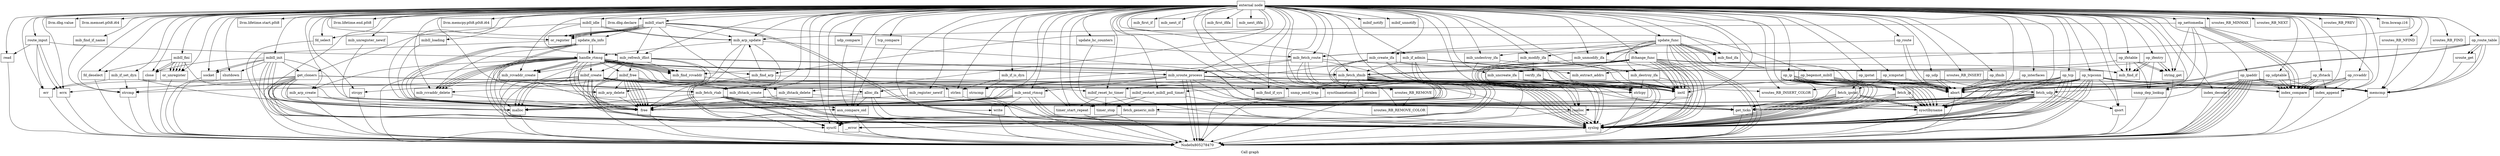 digraph "Call graph" {
	label="Call graph";

	Node0x805278440 [shape=record,label="{external node}"];
	Node0x805278440 -> Node0x8052784d0;
	Node0x805278440 -> Node0x805278770;
	Node0x805278440 -> Node0x8052788f0;
	Node0x805278440 -> Node0x805278bf0;
	Node0x805278440 -> Node0x805278cb0;
	Node0x805278440 -> Node0x805278d10;
	Node0x805278440 -> Node0x805278c50;
	Node0x805278440 -> Node0x805278d70;
	Node0x805278440 -> Node0x805278950;
	Node0x805278440 -> Node0x805278590;
	Node0x805278440 -> Node0x8052789b0;
	Node0x805278440 -> Node0x805278a70;
	Node0x805278440 -> Node0x805278b30;
	Node0x805278440 -> Node0x805279370;
	Node0x805278440 -> Node0x805278b90;
	Node0x805278440 -> Node0x805279550;
	Node0x805278440 -> Node0x8052793d0;
	Node0x805278440 -> Node0x805279430;
	Node0x805278440 -> Node0x805279490;
	Node0x805278440 -> Node0x805278e30;
	Node0x805278440 -> Node0x8052794f0;
	Node0x805278440 -> Node0x8052795b0;
	Node0x805278440 -> Node0x8052791f0;
	Node0x805278440 -> Node0x805279310;
	Node0x805278440 -> Node0x805279610;
	Node0x805278440 -> Node0x8052796d0;
	Node0x805278440 -> Node0x8052798b0;
	Node0x805278440 -> Node0x805279070;
	Node0x805278440 -> Node0x8052799d0;
	Node0x805278440 -> Node0x8052787d0;
	Node0x805278440 -> Node0x805279cd0;
	Node0x805278440 -> Node0x805279d30;
	Node0x805278440 -> Node0x805278f50;
	Node0x805278440 -> Node0x805278fb0;
	Node0x805278440 -> Node0x805279af0;
	Node0x805278440 -> Node0x805279b50;
	Node0x805278440 -> Node0x805278e90;
	Node0x805278440 -> Node0x805279bb0;
	Node0x805278440 -> Node0x805279970;
	Node0x805278440 -> Node0x805279a30;
	Node0x805278440 -> Node0x805279a90;
	Node0x805278440 -> Node0x805279850;
	Node0x805278440 -> Node0x805278530;
	Node0x805278440 -> Node0x805278dd0;
	Node0x805278440 -> Node0x805278830;
	Node0x805278440 -> Node0x805278650;
	Node0x805278440 -> Node0x805278890;
	Node0x805278440 -> Node0x8052785f0;
	Node0x805278440 -> Node0x8052786b0;
	Node0x805278440 -> Node0x805279d90;
	Node0x805278440 -> Node0x805279df0;
	Node0x805278440 -> Node0x805279e50;
	Node0x805278440 -> Node0x805279eb0;
	Node0x805278440 -> Node0x805279f10;
	Node0x805278440 -> Node0x805279f70;
	Node0x805278440 -> Node0x805279fd0;
	Node0x805278440 -> Node0x8052ae030;
	Node0x805278440 -> Node0x8052ae090;
	Node0x805278440 -> Node0x8052ae0f0;
	Node0x805278440 -> Node0x8052ae150;
	Node0x805278440 -> Node0x8052ae1b0;
	Node0x805278440 -> Node0x8052ae210;
	Node0x805278440 -> Node0x8052ae270;
	Node0x805278440 -> Node0x8052ae2d0;
	Node0x805278440 -> Node0x8052ae330;
	Node0x805278440 -> Node0x8052ae390;
	Node0x805278440 -> Node0x8052ae3f0;
	Node0x805278440 -> Node0x8052ae450;
	Node0x805278440 -> Node0x8052ae4b0;
	Node0x805278440 -> Node0x8052ae510;
	Node0x805278440 -> Node0x8052ae5d0;
	Node0x805278440 -> Node0x8052ae630;
	Node0x805278440 -> Node0x8052ae690;
	Node0x805278440 -> Node0x8052ae6f0;
	Node0x805278440 -> Node0x8052ae750;
	Node0x805278440 -> Node0x8052ae7b0;
	Node0x805278440 -> Node0x8052ae810;
	Node0x805278440 -> Node0x805279c10;
	Node0x805278440 -> Node0x805279c70;
	Node0x805278440 -> Node0x8052ae870;
	Node0x805278440 -> Node0x8052ae8d0;
	Node0x805278440 -> Node0x8052ae930;
	Node0x805278440 -> Node0x8052ae990;
	Node0x805278440 -> Node0x8052ae9f0;
	Node0x805278440 -> Node0x8052aeb10;
	Node0x805278440 -> Node0x8052aea50;
	Node0x805278440 -> Node0x8052aeab0;
	Node0x805278440 -> Node0x8052aeb70;
	Node0x805278440 -> Node0x8052aebd0;
	Node0x805278440 -> Node0x8052aec90;
	Node0x805278440 -> Node0x8052aed50;
	Node0x805278440 -> Node0x8052aedb0;
	Node0x805278440 -> Node0x8052aee10;
	Node0x805278440 -> Node0x8052aee70;
	Node0x805278440 -> Node0x805279730;
	Node0x805278440 -> Node0x805279790;
	Node0x805278440 -> Node0x8052792b0;
	Node0x805278440 -> Node0x8052aeed0;
	Node0x805278440 -> Node0x8052790d0;
	Node0x805278440 -> Node0x805279130;
	Node0x805278440 -> Node0x805279250;
	Node0x805278440 -> Node0x8052aef30;
	Node0x805278440 -> Node0x8052797f0;
	Node0x805278440 -> Node0x8052aef90;
	Node0x805278440 -> Node0x8052aeff0;
	Node0x805278440 -> Node0x8052af050;
	Node0x805278440 -> Node0x8052af0b0;
	Node0x805278440 -> Node0x8052af110;
	Node0x805278440 -> Node0x805278ad0;
	Node0x805278440 -> Node0x8052af170;
	Node0x805278440 -> Node0x8052af1d0;
	Node0x805278440 -> Node0x8052af230;
	Node0x805278440 -> Node0x8052af2f0;
	Node0x805278440 -> Node0x8052af350;
	Node0x805278440 -> Node0x8052af3b0;
	Node0x805278440 -> Node0x8052af410;
	Node0x805278440 -> Node0x8052af470;
	Node0x805278440 -> Node0x8052af530;
	Node0x805278440 -> Node0x8052af590;
	Node0x805278440 -> Node0x8052af4d0;
	Node0x805278440 -> Node0x8052af5f0;
	Node0x805278440 -> Node0x8052af6b0;
	Node0x805278440 -> Node0x8052af710;
	Node0x8052784d0 [shape=record,label="{mibII_init}"];
	Node0x8052784d0 -> Node0x805278530;
	Node0x8052784d0 -> Node0x805278590;
	Node0x8052784d0 -> Node0x805278590;
	Node0x8052784d0 -> Node0x8052785f0;
	Node0x8052784d0 -> Node0x805278590;
	Node0x8052784d0 -> Node0x8052785f0;
	Node0x8052784d0 -> Node0x805278590;
	Node0x8052784d0 -> Node0x805278650;
	Node0x8052784d0 -> Node0x8052786b0;
	Node0x8052784d0 -> Node0x805278710;
	Node0x805278770 [shape=record,label="{mibII_fini}"];
	Node0x805278770 -> Node0x8052787d0;
	Node0x805278770 -> Node0x805278830;
	Node0x805278770 -> Node0x805278650;
	Node0x805278770 -> Node0x805278650;
	Node0x805278770 -> Node0x805278890;
	Node0x805278770 -> Node0x805278890;
	Node0x805278770 -> Node0x805278890;
	Node0x805278770 -> Node0x805278890;
	Node0x805278770 -> Node0x805278890;
	Node0x8052788f0 [shape=record,label="{mibII_start}"];
	Node0x8052788f0 -> Node0x805278950;
	Node0x8052788f0 -> Node0x805278590;
	Node0x8052788f0 -> Node0x8052789b0;
	Node0x8052788f0 -> Node0x805278a10;
	Node0x8052788f0 -> Node0x805278a70;
	Node0x8052788f0 -> Node0x805278ad0;
	Node0x8052788f0 -> Node0x805278b30;
	Node0x8052788f0 -> Node0x805278b30;
	Node0x8052788f0 -> Node0x805278b30;
	Node0x8052788f0 -> Node0x805278b30;
	Node0x8052788f0 -> Node0x805278b30;
	Node0x8052788f0 -> Node0x805278b90;
	Node0x8052788f0 -> Node0x805278590;
	Node0x805278bf0 [shape=record,label="{mibII_loading}"];
	Node0x805278bf0 -> Node0x805278c50;
	Node0x805278cb0 [shape=record,label="{llvm.dbg.value}"];
	Node0x805278d10 [shape=record,label="{llvm.memset.p0i8.i64}"];
	Node0x805278c50 [shape=record,label="{free}"];
	Node0x805278c50 -> Node0x805278470;
	Node0x805278d70 [shape=record,label="{route_input}"];
	Node0x805278d70 -> Node0x805278dd0;
	Node0x805278d70 -> Node0x805278e30;
	Node0x805278d70 -> Node0x805278e90;
	Node0x805278d70 -> Node0x805278e90;
	Node0x805278d70 -> Node0x805278ef0;
	Node0x805278950 [shape=record,label="{fd_select}"];
	Node0x805278950 -> Node0x805278470;
	Node0x805278590 [shape=record,label="{syslog}"];
	Node0x805278590 -> Node0x805278470;
	Node0x8052789b0 [shape=record,label="{mib_refresh_iflist}"];
	Node0x8052789b0 -> Node0x805278530;
	Node0x8052789b0 -> Node0x805278590;
	Node0x8052789b0 -> Node0x805278f50;
	Node0x8052789b0 -> Node0x805278fb0;
	Node0x8052789b0 -> Node0x805278590;
	Node0x8052789b0 -> Node0x805279010;
	Node0x8052789b0 -> Node0x805279070;
	Node0x8052789b0 -> Node0x8052790d0;
	Node0x8052789b0 -> Node0x805279130;
	Node0x8052789b0 -> Node0x805278470;
	Node0x8052789b0 -> Node0x805279190;
	Node0x805278a10 [shape=record,label="{update_ifa_info}"];
	Node0x805278a10 -> Node0x8052791f0;
	Node0x805278a10 -> Node0x805278ef0;
	Node0x805278a10 -> Node0x805278c50;
	Node0x805278a10 -> Node0x8052791f0;
	Node0x805278a10 -> Node0x805278c50;
	Node0x805278a10 -> Node0x805279250;
	Node0x805278a10 -> Node0x805278ef0;
	Node0x805278a10 -> Node0x805278c50;
	Node0x805278a70 [shape=record,label="{mib_arp_update}"];
	Node0x805278a70 -> Node0x8052791f0;
	Node0x805278a70 -> Node0x805278ef0;
	Node0x805278a70 -> Node0x805278c50;
	Node0x805278a70 -> Node0x8052792b0;
	Node0x805278a70 -> Node0x805279310;
	Node0x805278b30 [shape=record,label="{or_register}"];
	Node0x805278b30 -> Node0x805278470;
	Node0x805279370 [shape=record,label="{mibII_idle}"];
	Node0x805279370 -> Node0x805278710;
	Node0x805279370 -> Node0x8052789b0;
	Node0x805279370 -> Node0x805278a10;
	Node0x805279370 -> Node0x805278a70;
	Node0x805279370 -> Node0x805278a70;
	Node0x8052787d0 [shape=record,label="{timer_stop}"];
	Node0x8052787d0 -> Node0x805278470;
	Node0x805278b90 [shape=record,label="{timer_start_repeat}"];
	Node0x805278b90 -> Node0x805278470;
	Node0x805278710 [shape=record,label="{get_cloners}"];
	Node0x805278710 -> Node0x8052793d0;
	Node0x805278710 -> Node0x805278590;
	Node0x805278710 -> Node0x805279430;
	Node0x805278710 -> Node0x805278590;
	Node0x805278710 -> Node0x8052793d0;
	Node0x805278710 -> Node0x805278590;
	Node0x805278710 -> Node0x805278c50;
	Node0x805278710 -> Node0x805279490;
	Node0x805278710 -> Node0x805279430;
	Node0x805278710 -> Node0x805278e30;
	Node0x805278710 -> Node0x8052794f0;
	Node0x805278710 -> Node0x805278c50;
	Node0x805279550 [shape=record,label="{llvm.lifetime.start.p0i8}"];
	Node0x8052793d0 [shape=record,label="{ioctl}"];
	Node0x8052793d0 -> Node0x805278470;
	Node0x805279430 [shape=record,label="{malloc}"];
	Node0x805279430 -> Node0x805278470;
	Node0x805279490 [shape=record,label="{strcmp}"];
	Node0x805279490 -> Node0x805278470;
	Node0x805278e30 [shape=record,label="{err}"];
	Node0x805278e30 -> Node0x805278470;
	Node0x8052794f0 [shape=record,label="{strlcpy}"];
	Node0x8052794f0 -> Node0x805278470;
	Node0x8052795b0 [shape=record,label="{llvm.lifetime.end.p0i8}"];
	Node0x8052791f0 [shape=record,label="{mib_fetch_rtab}"];
	Node0x8052791f0 -> Node0x805278f50;
	Node0x8052791f0 -> Node0x805278590;
	Node0x8052791f0 -> Node0x805279430;
	Node0x8052791f0 -> Node0x805278590;
	Node0x8052791f0 -> Node0x805278c50;
	Node0x8052791f0 -> Node0x805278f50;
	Node0x8052791f0 -> Node0x805278fb0;
	Node0x8052791f0 -> Node0x805278590;
	Node0x8052791f0 -> Node0x805278c50;
	Node0x8052791f0 -> Node0x805279610;
	Node0x805278ef0 [shape=record,label="{handle_rtmsg}"];
	Node0x805278ef0 -> Node0x805278590;
	Node0x805278ef0 -> Node0x805278590;
	Node0x805278ef0 -> Node0x805279670;
	Node0x805278ef0 -> Node0x805278c50;
	Node0x805278ef0 -> Node0x8052790d0;
	Node0x805278ef0 -> Node0x805278590;
	Node0x805278ef0 -> Node0x805279130;
	Node0x805278ef0 -> Node0x8052790d0;
	Node0x805278ef0 -> Node0x805279250;
	Node0x805278ef0 -> Node0x8052790d0;
	Node0x805278ef0 -> Node0x805279250;
	Node0x805278ef0 -> Node0x805278c50;
	Node0x805278ef0 -> Node0x8052790d0;
	Node0x805278ef0 -> Node0x805279250;
	Node0x805278ef0 -> Node0x805279610;
	Node0x805278ef0 -> Node0x805278c50;
	Node0x805278ef0 -> Node0x8052796d0;
	Node0x805278ef0 -> Node0x8052790d0;
	Node0x805278ef0 -> Node0x805279250;
	Node0x805278ef0 -> Node0x805279130;
	Node0x805278ef0 -> Node0x805279070;
	Node0x805278ef0 -> Node0x805279010;
	Node0x805278ef0 -> Node0x805279070;
	Node0x805278ef0 -> Node0x8052790d0;
	Node0x805278ef0 -> Node0x805279130;
	Node0x805278ef0 -> Node0x805278470;
	Node0x805278ef0 -> Node0x805279190;
	Node0x805278ef0 -> Node0x805279730;
	Node0x805278ef0 -> Node0x805279790;
	Node0x805278ef0 -> Node0x8052797f0;
	Node0x805278ef0 -> Node0x8052797f0;
	Node0x805279310 [shape=record,label="{get_ticks}"];
	Node0x805279310 -> Node0x805278470;
	Node0x805279670 [shape=record,label="{alloc_ifa}"];
	Node0x805279670 -> Node0x805279430;
	Node0x805279670 -> Node0x805278590;
	Node0x805279670 -> Node0x805278470;
	Node0x805279670 -> Node0x805279850;
	Node0x805279610 [shape=record,label="{realloc}"];
	Node0x805279610 -> Node0x805278470;
	Node0x8052796d0 [shape=record,label="{memcmp}"];
	Node0x8052796d0 -> Node0x805278470;
	Node0x8052798b0 [shape=record,label="{llvm.memcpy.p0i8.p0i8.i64}"];
	Node0x805279070 [shape=record,label="{mib_fetch_ifmib}"];
	Node0x805279070 -> Node0x805279910;
	Node0x805279070 -> Node0x805279970;
	Node0x805279070 -> Node0x8052799d0;
	Node0x805279070 -> Node0x805278f50;
	Node0x805279070 -> Node0x805278590;
	Node0x805279070 -> Node0x805279610;
	Node0x805279070 -> Node0x805278f50;
	Node0x805279070 -> Node0x805278590;
	Node0x805279070 -> Node0x805279a30;
	Node0x805279070 -> Node0x805278590;
	Node0x805279070 -> Node0x805278f50;
	Node0x805279070 -> Node0x805278590;
	Node0x805279070 -> Node0x805279430;
	Node0x805279070 -> Node0x805278590;
	Node0x805279070 -> Node0x8052794f0;
	Node0x805279070 -> Node0x8052793d0;
	Node0x805279070 -> Node0x805278c50;
	Node0x805279070 -> Node0x805278fb0;
	Node0x805279070 -> Node0x805278590;
	Node0x805279070 -> Node0x805278c50;
	Node0x805279070 -> Node0x805278590;
	Node0x805279070 -> Node0x805279a90;
	Node0x805279070 -> Node0x805279610;
	Node0x805279070 -> Node0x805279310;
	Node0x805279010 [shape=record,label="{mibif_create}"];
	Node0x805279010 -> Node0x805279430;
	Node0x805279010 -> Node0x805278590;
	Node0x805279010 -> Node0x805279430;
	Node0x805279010 -> Node0x805278590;
	Node0x805279010 -> Node0x805278c50;
	Node0x805279010 -> Node0x8052794f0;
	Node0x805279010 -> Node0x8052794f0;
	Node0x805279010 -> Node0x805279af0;
	Node0x805279010 -> Node0x805279b50;
	Node0x805279010 -> Node0x805279490;
	Node0x805279010 -> Node0x805278e90;
	Node0x805279010 -> Node0x805279430;
	Node0x805279010 -> Node0x805278590;
	Node0x805279010 -> Node0x805278c50;
	Node0x805279010 -> Node0x805279bb0;
	Node0x805279010 -> Node0x805279310;
	Node0x805279010 -> Node0x805279c10;
	Node0x805279010 -> Node0x805279c10;
	Node0x805279190 [shape=record,label="{mibif_free}"];
	Node0x805279190 -> Node0x805278470;
	Node0x805279190 -> Node0x805279c70;
	Node0x805279190 -> Node0x805279c70;
	Node0x805279190 -> Node0x8052799d0;
	Node0x805279190 -> Node0x805278c50;
	Node0x805279190 -> Node0x805278c50;
	Node0x805279190 -> Node0x805278c50;
	Node0x805279190 -> Node0x805278c50;
	Node0x805279190 -> Node0x805278c50;
	Node0x805279190 -> Node0x805279250;
	Node0x805279190 -> Node0x8052792b0;
	Node0x805279190 -> Node0x805278c50;
	Node0x8052799d0 [shape=record,label="{mibif_reset_hc_timer}"];
	Node0x8052799d0 -> Node0x8052787d0;
	Node0x8052799d0 -> Node0x805279910;
	Node0x8052799d0 -> Node0x805278b90;
	Node0x8052799d0 -> Node0x805278590;
	Node0x805279910 [shape=record,label="{fetch_generic_mib}"];
	Node0x805279910 -> Node0x805278f50;
	Node0x805279910 -> Node0x805278fb0;
	Node0x805279910 -> Node0x805278590;
	Node0x805279cd0 [shape=record,label="{update_hc_counters}"];
	Node0x805279cd0 -> Node0x805279910;
	Node0x805279d30 [shape=record,label="{llvm.dbg.declare}"];
	Node0x805278f50 [shape=record,label="{sysctl}"];
	Node0x805278f50 -> Node0x805278470;
	Node0x805278fb0 [shape=record,label="{__error}"];
	Node0x805278fb0 -> Node0x805278470;
	Node0x805279af0 [shape=record,label="{strlen}"];
	Node0x805279af0 -> Node0x805278470;
	Node0x805279b50 [shape=record,label="{strncmp}"];
	Node0x805279b50 -> Node0x805278470;
	Node0x805278e90 [shape=record,label="{errx}"];
	Node0x805278e90 -> Node0x805278470;
	Node0x805279bb0 [shape=record,label="{strcpy}"];
	Node0x805279bb0 -> Node0x805278470;
	Node0x805279970 [shape=record,label="{snmp_send_trap}"];
	Node0x805279970 -> Node0x805278470;
	Node0x805279a30 [shape=record,label="{sysctlnametomib}"];
	Node0x805279a30 -> Node0x805278470;
	Node0x805279a90 [shape=record,label="{strnlen}"];
	Node0x805279a90 -> Node0x805278470;
	Node0x805279850 [shape=record,label="{asn_compare_oid}"];
	Node0x805279850 -> Node0x805278470;
	Node0x805278530 [shape=record,label="{sysctlbyname}"];
	Node0x805278530 -> Node0x805278470;
	Node0x805278dd0 [shape=record,label="{read}"];
	Node0x805278dd0 -> Node0x805278470;
	Node0x805278830 [shape=record,label="{fd_deselect}"];
	Node0x805278830 -> Node0x805278470;
	Node0x805278650 [shape=record,label="{close}"];
	Node0x805278650 -> Node0x805278470;
	Node0x805278890 [shape=record,label="{or_unregister}"];
	Node0x805278890 -> Node0x805278470;
	Node0x8052785f0 [shape=record,label="{socket}"];
	Node0x8052785f0 -> Node0x805278470;
	Node0x8052786b0 [shape=record,label="{shutdown}"];
	Node0x8052786b0 -> Node0x805278470;
	Node0x805279d90 [shape=record,label="{mib_find_if}"];
	Node0x805279df0 [shape=record,label="{mib_find_if_sys}"];
	Node0x805279e50 [shape=record,label="{mib_find_if_name}"];
	Node0x805279e50 -> Node0x805279490;
	Node0x805279eb0 [shape=record,label="{mib_if_is_dyn}"];
	Node0x805279eb0 -> Node0x805279af0;
	Node0x805279eb0 -> Node0x805279b50;
	Node0x805279f10 [shape=record,label="{mib_if_set_dyn}"];
	Node0x805279f10 -> Node0x805279490;
	Node0x805279f10 -> Node0x805279430;
	Node0x805279f10 -> Node0x805278e30;
	Node0x805279f10 -> Node0x8052794f0;
	Node0x805279f70 [shape=record,label="{mib_register_newif}"];
	Node0x805279f70 -> Node0x805279430;
	Node0x805279f70 -> Node0x805278590;
	Node0x805279fd0 [shape=record,label="{mib_unregister_newif}"];
	Node0x805279fd0 -> Node0x805278c50;
	Node0x8052ae030 [shape=record,label="{mib_first_if}"];
	Node0x8052ae090 [shape=record,label="{mib_next_if}"];
	Node0x8052ae0f0 [shape=record,label="{mib_if_admin}"];
	Node0x8052ae0f0 -> Node0x8052794f0;
	Node0x8052ae0f0 -> Node0x8052793d0;
	Node0x8052ae0f0 -> Node0x805278590;
	Node0x8052ae0f0 -> Node0x8052793d0;
	Node0x8052ae0f0 -> Node0x805278590;
	Node0x8052ae0f0 -> Node0x805279070;
	Node0x8052ae150 [shape=record,label="{mibif_restart_mibII_poll_timer}"];
	Node0x8052ae150 -> Node0x8052787d0;
	Node0x8052ae150 -> Node0x805278b90;
	Node0x8052ae150 -> Node0x805278590;
	Node0x8052ae1b0 [shape=record,label="{mib_first_ififa}"];
	Node0x8052ae210 [shape=record,label="{mib_next_ififa}"];
	Node0x8052ae270 [shape=record,label="{mib_extract_addrs}"];
	Node0x8052ae2d0 [shape=record,label="{mib_find_ifa}"];
	Node0x8052ae330 [shape=record,label="{mib_send_rtmsg}"];
	Node0x8052ae330 -> Node0x805279430;
	Node0x8052ae330 -> Node0x805278590;
	Node0x8052ae330 -> Node0x8052ae390;
	Node0x8052ae330 -> Node0x805278590;
	Node0x8052ae330 -> Node0x805278c50;
	Node0x8052ae330 -> Node0x805278590;
	Node0x8052ae330 -> Node0x805278c50;
	Node0x8052ae330 -> Node0x805278c50;
	Node0x8052ae390 [shape=record,label="{write}"];
	Node0x8052ae390 -> Node0x805278470;
	Node0x8052ae3f0 [shape=record,label="{mib_undestroy_ifa}"];
	Node0x8052ae3f0 -> Node0x8052794f0;
	Node0x8052ae3f0 -> Node0x8052793d0;
	Node0x8052ae450 [shape=record,label="{mib_destroy_ifa}"];
	Node0x8052ae450 -> Node0x8052794f0;
	Node0x8052ae450 -> Node0x8052793d0;
	Node0x8052ae450 -> Node0x805278590;
	Node0x8052ae4b0 [shape=record,label="{mib_unmodify_ifa}"];
	Node0x8052ae4b0 -> Node0x8052794f0;
	Node0x8052ae4b0 -> Node0x8052793d0;
	Node0x8052ae510 [shape=record,label="{mib_modify_ifa}"];
	Node0x8052ae510 -> Node0x8052794f0;
	Node0x8052ae510 -> Node0x8052793d0;
	Node0x8052ae510 -> Node0x8052ae570;
	Node0x8052ae570 [shape=record,label="{verify_ifa}"];
	Node0x8052ae570 -> Node0x8052794f0;
	Node0x8052ae570 -> Node0x8052793d0;
	Node0x8052ae570 -> Node0x805278590;
	Node0x8052ae570 -> Node0x8052793d0;
	Node0x8052ae570 -> Node0x805278590;
	Node0x8052ae5d0 [shape=record,label="{mib_uncreate_ifa}"];
	Node0x8052ae5d0 -> Node0x8052794f0;
	Node0x8052ae5d0 -> Node0x8052793d0;
	Node0x8052ae5d0 -> Node0x805278c50;
	Node0x8052ae630 [shape=record,label="{mib_create_ifa}"];
	Node0x8052ae630 -> Node0x805279670;
	Node0x8052ae630 -> Node0x8052794f0;
	Node0x8052ae630 -> Node0x8052793d0;
	Node0x8052ae630 -> Node0x805278590;
	Node0x8052ae630 -> Node0x805278c50;
	Node0x8052ae630 -> Node0x8052ae570;
	Node0x8052ae630 -> Node0x805278c50;
	Node0x8052ae690 [shape=record,label="{mibif_notify}"];
	Node0x8052ae6f0 [shape=record,label="{mibif_unnotify}"];
	Node0x8052ae750 [shape=record,label="{op_begemot_mibII}"];
	Node0x8052ae750 -> Node0x8052ae7b0;
	Node0x8052ae750 -> Node0x8052ae7b0;
	Node0x8052ae750 -> Node0x8052ae7b0;
	Node0x8052ae750 -> Node0x8052799d0;
	Node0x8052ae750 -> Node0x8052ae150;
	Node0x8052ae750 -> Node0x8052ae7b0;
	Node0x8052ae750 -> Node0x8052ae7b0;
	Node0x8052ae750 -> Node0x8052ae7b0;
	Node0x8052ae7b0 [shape=record,label="{abort}"];
	Node0x8052ae7b0 -> Node0x805278470;
	Node0x8052ae810 [shape=record,label="{op_ifmib}"];
	Node0x8052ae810 -> Node0x8052ae7b0;
	Node0x8052ae810 -> Node0x8052ae7b0;
	Node0x805279c10 [shape=record,label="{mib_ifstack_create}"];
	Node0x805279c10 -> Node0x805279430;
	Node0x805279c10 -> Node0x805279850;
	Node0x805279c10 -> Node0x805279310;
	Node0x805279c70 [shape=record,label="{mib_ifstack_delete}"];
	Node0x805279c70 -> Node0x805278c50;
	Node0x805279c70 -> Node0x805279310;
	Node0x8052ae870 [shape=record,label="{op_ifstack}"];
	Node0x8052ae870 -> Node0x8052ae8d0;
	Node0x8052ae870 -> Node0x8052ae930;
	Node0x8052ae870 -> Node0x8052ae8d0;
	Node0x8052ae870 -> Node0x8052ae8d0;
	Node0x8052ae870 -> Node0x8052ae7b0;
	Node0x8052ae8d0 [shape=record,label="{index_compare}"];
	Node0x8052ae8d0 -> Node0x805278470;
	Node0x8052ae930 [shape=record,label="{index_append}"];
	Node0x8052ae930 -> Node0x805278470;
	Node0x8052ae990 [shape=record,label="{op_interfaces}"];
	Node0x8052ae990 -> Node0x8052ae7b0;
	Node0x8052ae990 -> Node0x8052ae7b0;
	Node0x8052ae9f0 [shape=record,label="{op_ifentry}"];
	Node0x8052ae9f0 -> Node0x805279d90;
	Node0x8052ae9f0 -> Node0x805279d90;
	Node0x8052ae9f0 -> Node0x8052aea50;
	Node0x8052ae9f0 -> Node0x805279070;
	Node0x8052ae9f0 -> Node0x8052aeab0;
	Node0x8052ae9f0 -> Node0x8052aeab0;
	Node0x8052aeb10 [shape=record,label="{ifchange_func}"];
	Node0x8052aeb10 -> Node0x805279d90;
	Node0x8052aeb10 -> Node0x8052794f0;
	Node0x8052aeb10 -> Node0x8052793d0;
	Node0x8052aeb10 -> Node0x805278590;
	Node0x8052aeb10 -> Node0x8052794f0;
	Node0x8052aeb10 -> Node0x8052793d0;
	Node0x8052aeb10 -> Node0x805278590;
	Node0x8052aeb10 -> Node0x8052793d0;
	Node0x8052aeb10 -> Node0x805278590;
	Node0x8052aeb10 -> Node0x805279070;
	Node0x8052aeb10 -> Node0x8052794f0;
	Node0x8052aeb10 -> Node0x8052793d0;
	Node0x8052aeb10 -> Node0x805278590;
	Node0x8052aeb10 -> Node0x805279070;
	Node0x8052aeb10 -> Node0x8052ae7b0;
	Node0x8052aea50 [shape=record,label="{snmp_dep_lookup}"];
	Node0x8052aea50 -> Node0x805278470;
	Node0x8052aeab0 [shape=record,label="{string_get}"];
	Node0x8052aeab0 -> Node0x805278470;
	Node0x8052aeb70 [shape=record,label="{op_ifxtable}"];
	Node0x8052aeb70 -> Node0x805279d90;
	Node0x8052aeb70 -> Node0x805279d90;
	Node0x8052aeb70 -> Node0x8052aea50;
	Node0x8052aeb70 -> Node0x805279070;
	Node0x8052aeb70 -> Node0x8052aeab0;
	Node0x8052aeb70 -> Node0x8052aeab0;
	Node0x8052aebd0 [shape=record,label="{op_ip}"];
	Node0x8052aebd0 -> Node0x8052ae7b0;
	Node0x8052aebd0 -> Node0x8052aec30;
	Node0x8052aebd0 -> Node0x805278530;
	Node0x8052aebd0 -> Node0x805278590;
	Node0x8052aebd0 -> Node0x805278530;
	Node0x8052aebd0 -> Node0x805278590;
	Node0x8052aebd0 -> Node0x805278530;
	Node0x8052aebd0 -> Node0x805278590;
	Node0x8052aebd0 -> Node0x805278530;
	Node0x8052aebd0 -> Node0x805278590;
	Node0x8052aebd0 -> Node0x805278530;
	Node0x8052aebd0 -> Node0x805278590;
	Node0x8052aebd0 -> Node0x805278530;
	Node0x8052aebd0 -> Node0x805278590;
	Node0x8052aebd0 -> Node0x8052aec30;
	Node0x8052aec30 [shape=record,label="{fetch_ip}"];
	Node0x8052aec30 -> Node0x805278530;
	Node0x8052aec30 -> Node0x805278590;
	Node0x8052aec30 -> Node0x805278590;
	Node0x8052aec30 -> Node0x805278530;
	Node0x8052aec30 -> Node0x805278590;
	Node0x8052aec30 -> Node0x805278590;
	Node0x8052aec30 -> Node0x805279310;
	Node0x8052aec90 [shape=record,label="{op_ipstat}"];
	Node0x8052aec90 -> Node0x8052ae7b0;
	Node0x8052aec90 -> Node0x8052ae7b0;
	Node0x8052aec90 -> Node0x8052aecf0;
	Node0x8052aecf0 [shape=record,label="{fetch_ipstat}"];
	Node0x8052aecf0 -> Node0x805278530;
	Node0x8052aecf0 -> Node0x805278590;
	Node0x8052aecf0 -> Node0x805278590;
	Node0x8052aecf0 -> Node0x805278530;
	Node0x8052aecf0 -> Node0x805278590;
	Node0x8052aecf0 -> Node0x805278590;
	Node0x8052aecf0 -> Node0x805278530;
	Node0x8052aecf0 -> Node0x805278590;
	Node0x8052aecf0 -> Node0x805278590;
	Node0x8052aecf0 -> Node0x805279310;
	Node0x8052aed50 [shape=record,label="{op_icmpstat}"];
	Node0x8052aed50 -> Node0x8052ae7b0;
	Node0x8052aed50 -> Node0x8052ae7b0;
	Node0x8052aed50 -> Node0x8052aecf0;
	Node0x8052aedb0 [shape=record,label="{op_ipaddr}"];
	Node0x8052aedb0 -> Node0x8052ae8d0;
	Node0x8052aedb0 -> Node0x8052ae930;
	Node0x8052aedb0 -> Node0x8052ae8d0;
	Node0x8052aedb0 -> Node0x8052aee10;
	Node0x8052aedb0 -> Node0x8052ae8d0;
	Node0x8052aedb0 -> Node0x8052aea50;
	Node0x8052aedb0 -> Node0x805278470;
	Node0x8052aedb0 -> Node0x805278470;
	Node0x8052aedb0 -> Node0x805278470;
	Node0x8052aedb0 -> Node0x805278470;
	Node0x8052aedb0 -> Node0x805278470;
	Node0x8052aedb0 -> Node0x805278470;
	Node0x8052aedb0 -> Node0x805278470;
	Node0x8052aee10 [shape=record,label="{index_decode}"];
	Node0x8052aee10 -> Node0x805278470;
	Node0x8052aee70 [shape=record,label="{update_func}"];
	Node0x8052aee70 -> Node0x8052ae2d0;
	Node0x8052aee70 -> Node0x805278470;
	Node0x8052aee70 -> Node0x805278470;
	Node0x8052aee70 -> Node0x805278470;
	Node0x8052aee70 -> Node0x8052ae630;
	Node0x8052aee70 -> Node0x8052ae450;
	Node0x8052aee70 -> Node0x805279d90;
	Node0x8052aee70 -> Node0x8052ae510;
	Node0x8052aee70 -> Node0x805278590;
	Node0x8052aee70 -> Node0x8052ae4b0;
	Node0x8052aee70 -> Node0x8052ae2d0;
	Node0x8052aee70 -> Node0x8052ae5d0;
	Node0x8052aee70 -> Node0x8052ae3f0;
	Node0x8052aee70 -> Node0x8052ae4b0;
	Node0x8052aee70 -> Node0x8052ae2d0;
	Node0x8052aee70 -> Node0x805278c50;
	Node0x8052aee70 -> Node0x8052ae7b0;
	Node0x805279730 [shape=record,label="{mib_find_arp}"];
	Node0x805279730 -> Node0x805278470;
	Node0x805279730 -> Node0x805279310;
	Node0x805279730 -> Node0x805278a70;
	Node0x805279790 [shape=record,label="{mib_arp_create}"];
	Node0x805279790 -> Node0x805278470;
	Node0x805279790 -> Node0x805279430;
	Node0x805279790 -> Node0x805279850;
	Node0x8052792b0 [shape=record,label="{mib_arp_delete}"];
	Node0x8052792b0 -> Node0x805278c50;
	Node0x8052aeed0 [shape=record,label="{op_nettomedia}"];
	Node0x8052aeed0 -> Node0x805279310;
	Node0x8052aeed0 -> Node0x805278a70;
	Node0x8052aeed0 -> Node0x8052ae8d0;
	Node0x8052aeed0 -> Node0x8052ae930;
	Node0x8052aeed0 -> Node0x8052ae8d0;
	Node0x8052aeed0 -> Node0x8052ae8d0;
	Node0x8052aeed0 -> Node0x8052ae7b0;
	Node0x8052aeed0 -> Node0x8052aeab0;
	Node0x8052790d0 [shape=record,label="{mib_find_rcvaddr}"];
	Node0x8052790d0 -> Node0x8052796d0;
	Node0x805279130 [shape=record,label="{mib_rcvaddr_create}"];
	Node0x805279130 -> Node0x805279430;
	Node0x805279130 -> Node0x805279850;
	Node0x805279250 [shape=record,label="{mib_rcvaddr_delete}"];
	Node0x805279250 -> Node0x805278c50;
	Node0x8052aef30 [shape=record,label="{op_rcvaddr}"];
	Node0x8052aef30 -> Node0x8052ae8d0;
	Node0x8052aef30 -> Node0x8052ae930;
	Node0x8052aef30 -> Node0x8052ae8d0;
	Node0x8052aef30 -> Node0x8052ae8d0;
	Node0x8052aef30 -> Node0x8052ae7b0;
	Node0x8052797f0 [shape=record,label="{mib_sroute_process}"];
	Node0x8052797f0 -> Node0x805278470;
	Node0x8052797f0 -> Node0x805278470;
	Node0x8052797f0 -> Node0x805278470;
	Node0x8052797f0 -> Node0x8052796d0;
	Node0x8052797f0 -> Node0x8052aef90;
	Node0x8052797f0 -> Node0x805278c50;
	Node0x8052797f0 -> Node0x805279df0;
	Node0x8052797f0 -> Node0x8052ae330;
	Node0x8052797f0 -> Node0x805279430;
	Node0x8052797f0 -> Node0x805278590;
	Node0x8052797f0 -> Node0x8052796d0;
	Node0x8052797f0 -> Node0x805278c50;
	Node0x8052797f0 -> Node0x8052aeff0;
	Node0x8052aef90 [shape=record,label="{sroutes_RB_REMOVE}"];
	Node0x8052aef90 -> Node0x8052af050;
	Node0x8052aeff0 [shape=record,label="{sroutes_RB_INSERT_COLOR}"];
	Node0x8052af050 [shape=record,label="{sroutes_RB_REMOVE_COLOR}"];
	Node0x8052af0b0 [shape=record,label="{sroutes_RB_FIND}"];
	Node0x8052af0b0 -> Node0x8052796d0;
	Node0x8052af110 [shape=record,label="{sroutes_RB_INSERT}"];
	Node0x8052af110 -> Node0x8052796d0;
	Node0x8052af110 -> Node0x8052aeff0;
	Node0x805278ad0 [shape=record,label="{mib_fetch_route}"];
	Node0x805278ad0 -> Node0x8052aef90;
	Node0x805278ad0 -> Node0x805278c50;
	Node0x805278ad0 -> Node0x8052791f0;
	Node0x805278ad0 -> Node0x8052ae270;
	Node0x805278ad0 -> Node0x8052797f0;
	Node0x805278ad0 -> Node0x805278c50;
	Node0x805278ad0 -> Node0x805279310;
	Node0x8052af170 [shape=record,label="{sroutes_RB_MINMAX}"];
	Node0x8052af1d0 [shape=record,label="{sroutes_RB_NEXT}"];
	Node0x8052af230 [shape=record,label="{op_route_table}"];
	Node0x8052af230 -> Node0x805278ad0;
	Node0x8052af230 -> Node0x8052796d0;
	Node0x8052af230 -> Node0x8052796d0;
	Node0x8052af230 -> Node0x8052af290;
	Node0x8052af230 -> Node0x8052af290;
	Node0x8052af230 -> Node0x8052ae7b0;
	Node0x8052af230 -> Node0x8052ae7b0;
	Node0x8052af290 [shape=record,label="{sroute_get}"];
	Node0x8052af290 -> Node0x8052796d0;
	Node0x8052af2f0 [shape=record,label="{op_route}"];
	Node0x8052af2f0 -> Node0x8052ae7b0;
	Node0x8052af2f0 -> Node0x8052ae7b0;
	Node0x8052af2f0 -> Node0x805278ad0;
	Node0x8052af350 [shape=record,label="{sroutes_RB_NFIND}"];
	Node0x8052af350 -> Node0x8052796d0;
	Node0x8052af3b0 [shape=record,label="{sroutes_RB_PREV}"];
	Node0x8052af410 [shape=record,label="{op_tcp}"];
	Node0x8052af410 -> Node0x8052ae7b0;
	Node0x8052af410 -> Node0x8052ae7b0;
	Node0x8052af410 -> Node0x805278530;
	Node0x8052af410 -> Node0x805278590;
	Node0x8052af410 -> Node0x805278590;
	Node0x8052af410 -> Node0x805278530;
	Node0x8052af410 -> Node0x805278590;
	Node0x8052af410 -> Node0x805278590;
	Node0x8052af410 -> Node0x805279310;
	Node0x8052af470 [shape=record,label="{op_tcpconn}"];
	Node0x8052af470 -> Node0x805278530;
	Node0x8052af470 -> Node0x805278590;
	Node0x8052af470 -> Node0x805279610;
	Node0x8052af470 -> Node0x805278590;
	Node0x8052af470 -> Node0x805278530;
	Node0x8052af470 -> Node0x805278590;
	Node0x8052af470 -> Node0x805279310;
	Node0x8052af470 -> Node0x805279610;
	Node0x8052af470 -> Node0x805278c50;
	Node0x8052af470 -> Node0x805278470;
	Node0x8052af470 -> Node0x805278470;
	Node0x8052af470 -> Node0x8052af4d0;
	Node0x8052af470 -> Node0x8052ae8d0;
	Node0x8052af470 -> Node0x8052ae930;
	Node0x8052af470 -> Node0x8052ae8d0;
	Node0x8052af470 -> Node0x8052ae7b0;
	Node0x8052af530 [shape=record,label="{llvm.bswap.i16}"];
	Node0x8052af590 [shape=record,label="{tcp_compare}"];
	Node0x8052af590 -> Node0x805279850;
	Node0x8052af4d0 [shape=record,label="{qsort}"];
	Node0x8052af4d0 -> Node0x805278470;
	Node0x8052af5f0 [shape=record,label="{op_udp}"];
	Node0x8052af5f0 -> Node0x8052ae7b0;
	Node0x8052af5f0 -> Node0x8052ae7b0;
	Node0x8052af5f0 -> Node0x8052af650;
	Node0x8052af650 [shape=record,label="{fetch_udp}"];
	Node0x8052af650 -> Node0x805278530;
	Node0x8052af650 -> Node0x805278590;
	Node0x8052af650 -> Node0x805278590;
	Node0x8052af650 -> Node0x805279310;
	Node0x8052af650 -> Node0x805278530;
	Node0x8052af650 -> Node0x805278590;
	Node0x8052af650 -> Node0x805279610;
	Node0x8052af650 -> Node0x805278590;
	Node0x8052af650 -> Node0x805278530;
	Node0x8052af650 -> Node0x805278590;
	Node0x8052af650 -> Node0x805279610;
	Node0x8052af650 -> Node0x805278c50;
	Node0x8052af650 -> Node0x805278470;
	Node0x8052af650 -> Node0x8052af4d0;
	Node0x8052af6b0 [shape=record,label="{udp_compare}"];
	Node0x8052af6b0 -> Node0x805279850;
	Node0x8052af710 [shape=record,label="{op_udptable}"];
	Node0x8052af710 -> Node0x8052af650;
	Node0x8052af710 -> Node0x8052ae8d0;
	Node0x8052af710 -> Node0x8052ae930;
	Node0x8052af710 -> Node0x8052ae8d0;
	Node0x8052af710 -> Node0x8052ae7b0;
}
